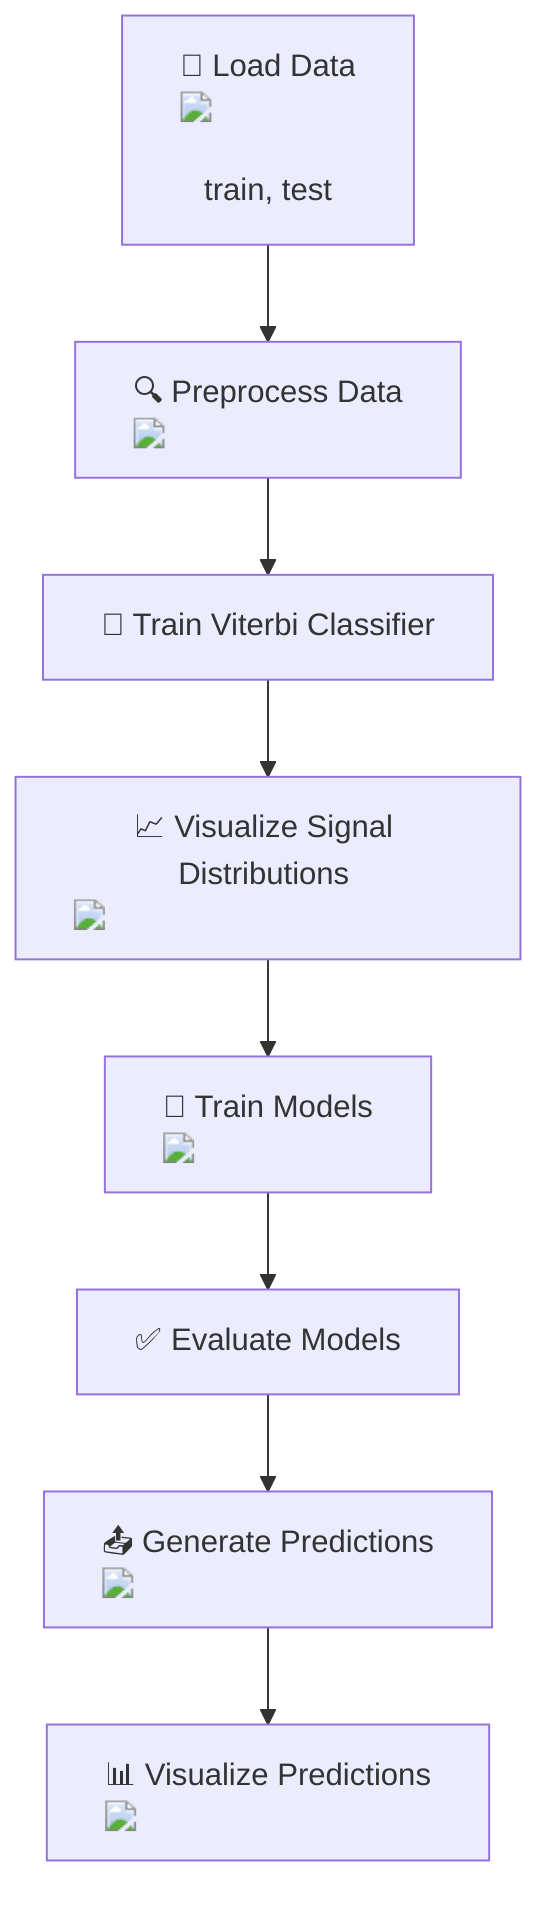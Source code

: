 graph TD;
    A["📂 Load Data <img src='file.svg'/> <br/> train, test"] --> B["🔍 Preprocess Data <img src='column_split.svg'/>"];
    B --> C["🧠 Train Viterbi Classifier"];
    C --> D["📈 Visualize Signal Distributions <img src='hist_template.svg'/>"];
    D --> E["🧪 Train Models <img src='brain.svg'/>"];
    E --> F["✅ Evaluate Models"];
    F --> G["📤 Generate Predictions <img src='file.svg'/>"];
    G --> H["📊 Visualize Predictions <img src='lineplot_template.svg'/>"];
